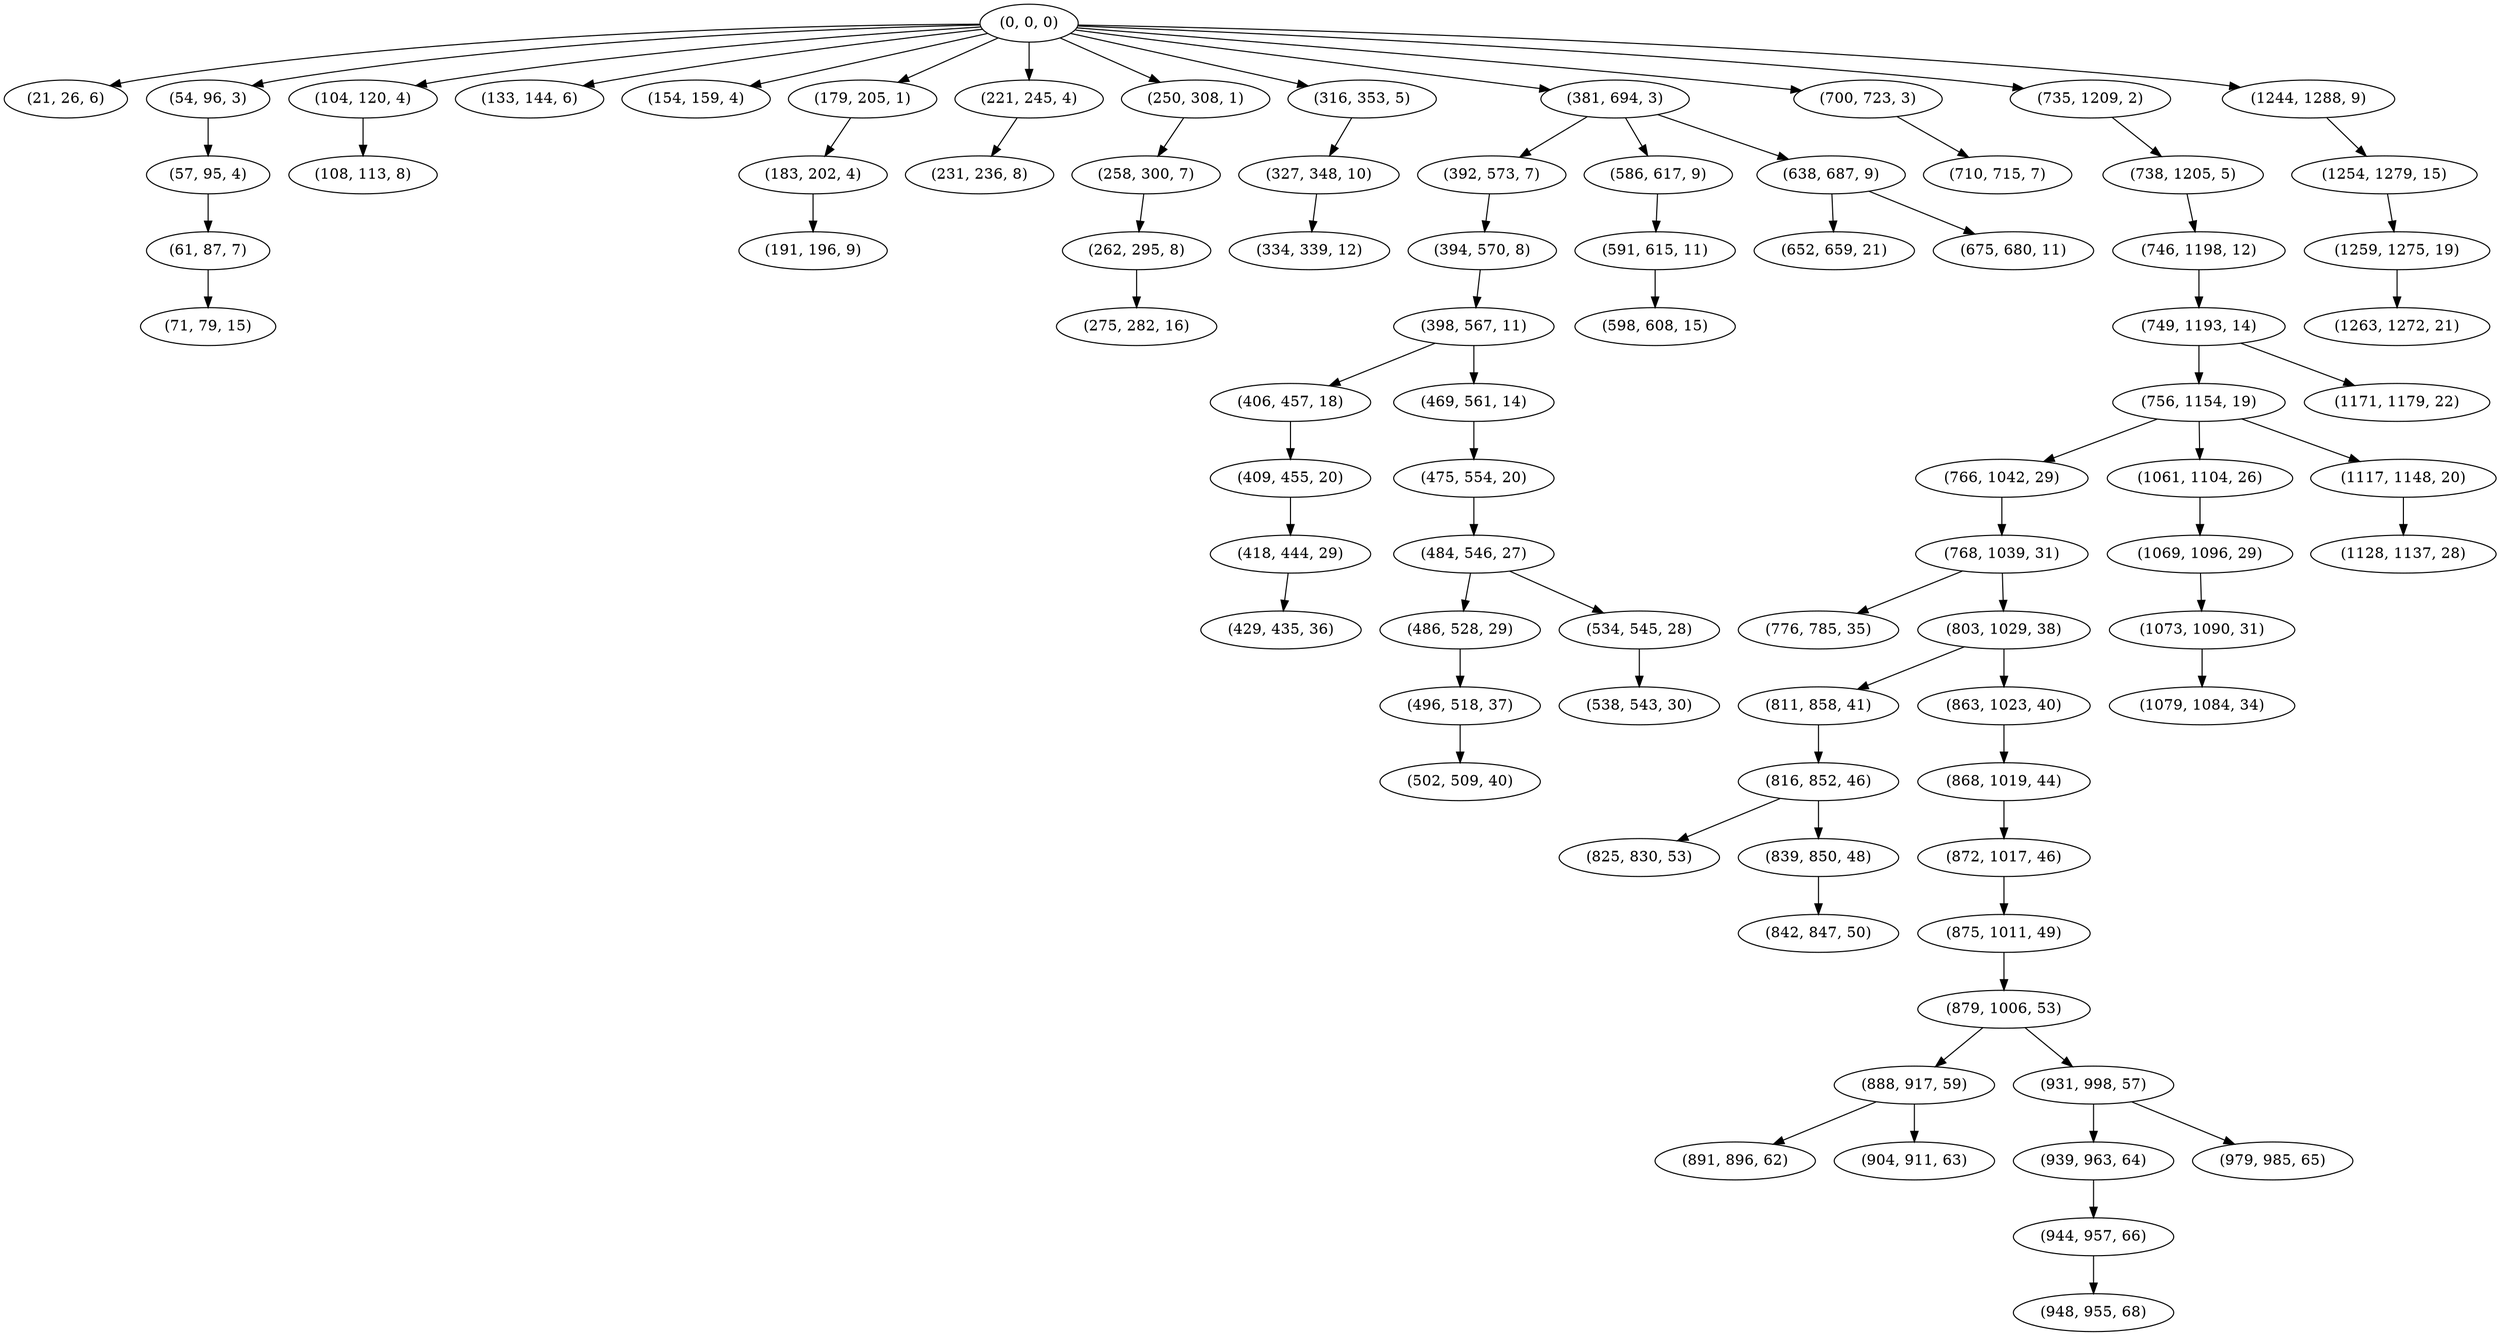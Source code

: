digraph tree {
    "(0, 0, 0)";
    "(21, 26, 6)";
    "(54, 96, 3)";
    "(57, 95, 4)";
    "(61, 87, 7)";
    "(71, 79, 15)";
    "(104, 120, 4)";
    "(108, 113, 8)";
    "(133, 144, 6)";
    "(154, 159, 4)";
    "(179, 205, 1)";
    "(183, 202, 4)";
    "(191, 196, 9)";
    "(221, 245, 4)";
    "(231, 236, 8)";
    "(250, 308, 1)";
    "(258, 300, 7)";
    "(262, 295, 8)";
    "(275, 282, 16)";
    "(316, 353, 5)";
    "(327, 348, 10)";
    "(334, 339, 12)";
    "(381, 694, 3)";
    "(392, 573, 7)";
    "(394, 570, 8)";
    "(398, 567, 11)";
    "(406, 457, 18)";
    "(409, 455, 20)";
    "(418, 444, 29)";
    "(429, 435, 36)";
    "(469, 561, 14)";
    "(475, 554, 20)";
    "(484, 546, 27)";
    "(486, 528, 29)";
    "(496, 518, 37)";
    "(502, 509, 40)";
    "(534, 545, 28)";
    "(538, 543, 30)";
    "(586, 617, 9)";
    "(591, 615, 11)";
    "(598, 608, 15)";
    "(638, 687, 9)";
    "(652, 659, 21)";
    "(675, 680, 11)";
    "(700, 723, 3)";
    "(710, 715, 7)";
    "(735, 1209, 2)";
    "(738, 1205, 5)";
    "(746, 1198, 12)";
    "(749, 1193, 14)";
    "(756, 1154, 19)";
    "(766, 1042, 29)";
    "(768, 1039, 31)";
    "(776, 785, 35)";
    "(803, 1029, 38)";
    "(811, 858, 41)";
    "(816, 852, 46)";
    "(825, 830, 53)";
    "(839, 850, 48)";
    "(842, 847, 50)";
    "(863, 1023, 40)";
    "(868, 1019, 44)";
    "(872, 1017, 46)";
    "(875, 1011, 49)";
    "(879, 1006, 53)";
    "(888, 917, 59)";
    "(891, 896, 62)";
    "(904, 911, 63)";
    "(931, 998, 57)";
    "(939, 963, 64)";
    "(944, 957, 66)";
    "(948, 955, 68)";
    "(979, 985, 65)";
    "(1061, 1104, 26)";
    "(1069, 1096, 29)";
    "(1073, 1090, 31)";
    "(1079, 1084, 34)";
    "(1117, 1148, 20)";
    "(1128, 1137, 28)";
    "(1171, 1179, 22)";
    "(1244, 1288, 9)";
    "(1254, 1279, 15)";
    "(1259, 1275, 19)";
    "(1263, 1272, 21)";
    "(0, 0, 0)" -> "(21, 26, 6)";
    "(0, 0, 0)" -> "(54, 96, 3)";
    "(0, 0, 0)" -> "(104, 120, 4)";
    "(0, 0, 0)" -> "(133, 144, 6)";
    "(0, 0, 0)" -> "(154, 159, 4)";
    "(0, 0, 0)" -> "(179, 205, 1)";
    "(0, 0, 0)" -> "(221, 245, 4)";
    "(0, 0, 0)" -> "(250, 308, 1)";
    "(0, 0, 0)" -> "(316, 353, 5)";
    "(0, 0, 0)" -> "(381, 694, 3)";
    "(0, 0, 0)" -> "(700, 723, 3)";
    "(0, 0, 0)" -> "(735, 1209, 2)";
    "(0, 0, 0)" -> "(1244, 1288, 9)";
    "(54, 96, 3)" -> "(57, 95, 4)";
    "(57, 95, 4)" -> "(61, 87, 7)";
    "(61, 87, 7)" -> "(71, 79, 15)";
    "(104, 120, 4)" -> "(108, 113, 8)";
    "(179, 205, 1)" -> "(183, 202, 4)";
    "(183, 202, 4)" -> "(191, 196, 9)";
    "(221, 245, 4)" -> "(231, 236, 8)";
    "(250, 308, 1)" -> "(258, 300, 7)";
    "(258, 300, 7)" -> "(262, 295, 8)";
    "(262, 295, 8)" -> "(275, 282, 16)";
    "(316, 353, 5)" -> "(327, 348, 10)";
    "(327, 348, 10)" -> "(334, 339, 12)";
    "(381, 694, 3)" -> "(392, 573, 7)";
    "(381, 694, 3)" -> "(586, 617, 9)";
    "(381, 694, 3)" -> "(638, 687, 9)";
    "(392, 573, 7)" -> "(394, 570, 8)";
    "(394, 570, 8)" -> "(398, 567, 11)";
    "(398, 567, 11)" -> "(406, 457, 18)";
    "(398, 567, 11)" -> "(469, 561, 14)";
    "(406, 457, 18)" -> "(409, 455, 20)";
    "(409, 455, 20)" -> "(418, 444, 29)";
    "(418, 444, 29)" -> "(429, 435, 36)";
    "(469, 561, 14)" -> "(475, 554, 20)";
    "(475, 554, 20)" -> "(484, 546, 27)";
    "(484, 546, 27)" -> "(486, 528, 29)";
    "(484, 546, 27)" -> "(534, 545, 28)";
    "(486, 528, 29)" -> "(496, 518, 37)";
    "(496, 518, 37)" -> "(502, 509, 40)";
    "(534, 545, 28)" -> "(538, 543, 30)";
    "(586, 617, 9)" -> "(591, 615, 11)";
    "(591, 615, 11)" -> "(598, 608, 15)";
    "(638, 687, 9)" -> "(652, 659, 21)";
    "(638, 687, 9)" -> "(675, 680, 11)";
    "(700, 723, 3)" -> "(710, 715, 7)";
    "(735, 1209, 2)" -> "(738, 1205, 5)";
    "(738, 1205, 5)" -> "(746, 1198, 12)";
    "(746, 1198, 12)" -> "(749, 1193, 14)";
    "(749, 1193, 14)" -> "(756, 1154, 19)";
    "(749, 1193, 14)" -> "(1171, 1179, 22)";
    "(756, 1154, 19)" -> "(766, 1042, 29)";
    "(756, 1154, 19)" -> "(1061, 1104, 26)";
    "(756, 1154, 19)" -> "(1117, 1148, 20)";
    "(766, 1042, 29)" -> "(768, 1039, 31)";
    "(768, 1039, 31)" -> "(776, 785, 35)";
    "(768, 1039, 31)" -> "(803, 1029, 38)";
    "(803, 1029, 38)" -> "(811, 858, 41)";
    "(803, 1029, 38)" -> "(863, 1023, 40)";
    "(811, 858, 41)" -> "(816, 852, 46)";
    "(816, 852, 46)" -> "(825, 830, 53)";
    "(816, 852, 46)" -> "(839, 850, 48)";
    "(839, 850, 48)" -> "(842, 847, 50)";
    "(863, 1023, 40)" -> "(868, 1019, 44)";
    "(868, 1019, 44)" -> "(872, 1017, 46)";
    "(872, 1017, 46)" -> "(875, 1011, 49)";
    "(875, 1011, 49)" -> "(879, 1006, 53)";
    "(879, 1006, 53)" -> "(888, 917, 59)";
    "(879, 1006, 53)" -> "(931, 998, 57)";
    "(888, 917, 59)" -> "(891, 896, 62)";
    "(888, 917, 59)" -> "(904, 911, 63)";
    "(931, 998, 57)" -> "(939, 963, 64)";
    "(931, 998, 57)" -> "(979, 985, 65)";
    "(939, 963, 64)" -> "(944, 957, 66)";
    "(944, 957, 66)" -> "(948, 955, 68)";
    "(1061, 1104, 26)" -> "(1069, 1096, 29)";
    "(1069, 1096, 29)" -> "(1073, 1090, 31)";
    "(1073, 1090, 31)" -> "(1079, 1084, 34)";
    "(1117, 1148, 20)" -> "(1128, 1137, 28)";
    "(1244, 1288, 9)" -> "(1254, 1279, 15)";
    "(1254, 1279, 15)" -> "(1259, 1275, 19)";
    "(1259, 1275, 19)" -> "(1263, 1272, 21)";
}
